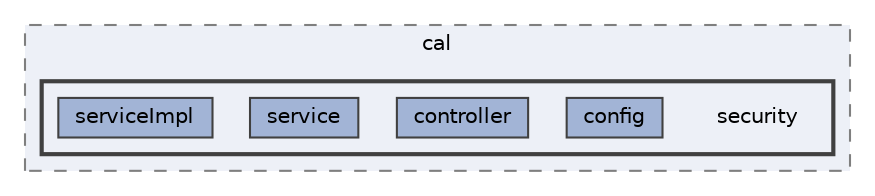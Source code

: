 digraph "repository/cal-web/src/main/java/com/sterlite/cal/security"
{
 // LATEX_PDF_SIZE
  bgcolor="transparent";
  edge [fontname=Helvetica,fontsize=10,labelfontname=Helvetica,labelfontsize=10];
  node [fontname=Helvetica,fontsize=10,shape=box,height=0.2,width=0.4];
  compound=true
  subgraph clusterdir_9c4fca0ce4741c62a9e5f6805097e245 {
    graph [ bgcolor="#edf0f7", pencolor="grey50", label="cal", fontname=Helvetica,fontsize=10 style="filled,dashed", URL="dir_9c4fca0ce4741c62a9e5f6805097e245.html",tooltip=""]
  subgraph clusterdir_47a086017ee4c4309b6e6abbd723121f {
    graph [ bgcolor="#edf0f7", pencolor="grey25", label="", fontname=Helvetica,fontsize=10 style="filled,bold", URL="dir_47a086017ee4c4309b6e6abbd723121f.html",tooltip=""]
    dir_47a086017ee4c4309b6e6abbd723121f [shape=plaintext, label="security"];
  dir_3ea4f2c9723222ae3024428d77c22c18 [label="config", fillcolor="#a2b4d6", color="grey25", style="filled", URL="dir_3ea4f2c9723222ae3024428d77c22c18.html",tooltip=""];
  dir_4cc5ac0a9b9f7ae172f751b3a67d4339 [label="controller", fillcolor="#a2b4d6", color="grey25", style="filled", URL="dir_4cc5ac0a9b9f7ae172f751b3a67d4339.html",tooltip=""];
  dir_2c53c032f4006d5223fd2968107539ee [label="service", fillcolor="#a2b4d6", color="grey25", style="filled", URL="dir_2c53c032f4006d5223fd2968107539ee.html",tooltip=""];
  dir_081d18087ec91a72181949e5bf225b4e [label="serviceImpl", fillcolor="#a2b4d6", color="grey25", style="filled", URL="dir_081d18087ec91a72181949e5bf225b4e.html",tooltip=""];
  }
  }
}
